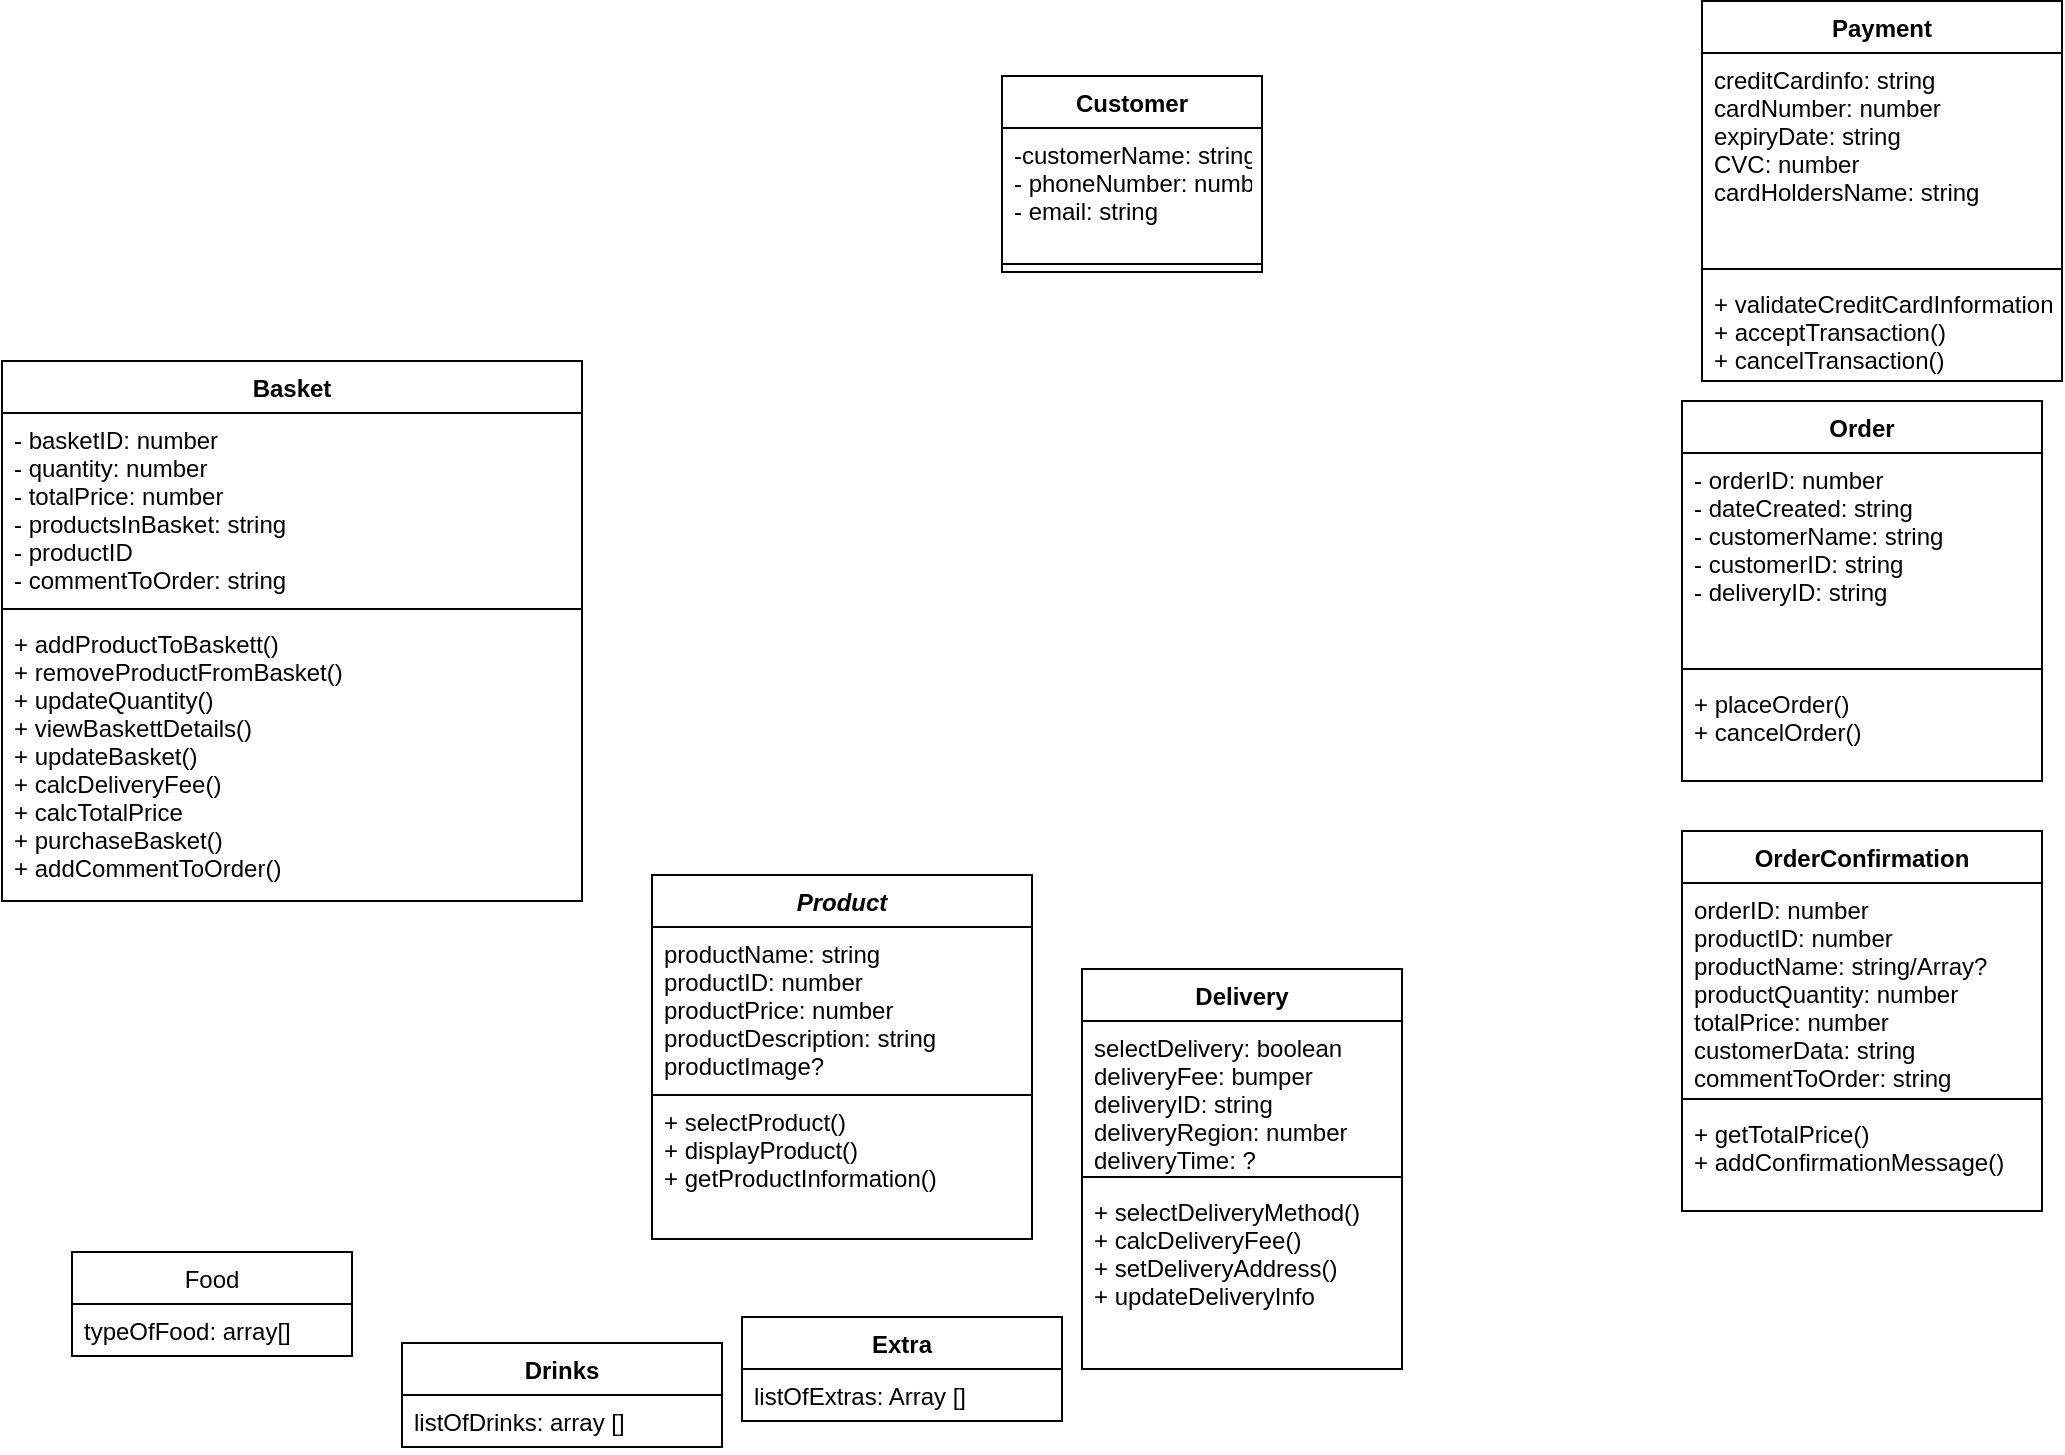 <mxfile version="11.3.1" type="github" pages="1"><diagram id="oubRnEXqWQR2wV0JlbcT" name="Page-1"><mxGraphModel dx="484" dy="726" grid="1" gridSize="10" guides="1" tooltips="1" connect="1" arrows="1" fold="1" page="1" pageScale="1" pageWidth="1169" pageHeight="827" math="0" shadow="0"><root><mxCell id="0"/><mxCell id="1" parent="0"/><mxCell id="WKTzoyoX9BQ7uApisoEN-1" value="Customer" style="swimlane;fontStyle=1;align=center;verticalAlign=top;childLayout=stackLayout;horizontal=1;startSize=26;horizontalStack=0;resizeParent=1;resizeParentMax=0;resizeLast=0;collapsible=1;marginBottom=0;" parent="1" vertex="1"><mxGeometry x="530" y="94" width="130" height="98" as="geometry"/></mxCell><mxCell id="WKTzoyoX9BQ7uApisoEN-2" value="-customerName: string&#xa;- phoneNumber: number&#xa;- email: string&#xa;" style="text;strokeColor=none;fillColor=none;align=left;verticalAlign=top;spacingLeft=4;spacingRight=4;overflow=hidden;rotatable=0;points=[[0,0.5],[1,0.5]];portConstraint=eastwest;" parent="WKTzoyoX9BQ7uApisoEN-1" vertex="1"><mxGeometry y="26" width="130" height="64" as="geometry"/></mxCell><mxCell id="WKTzoyoX9BQ7uApisoEN-3" value="" style="line;strokeWidth=1;fillColor=none;align=left;verticalAlign=middle;spacingTop=-1;spacingLeft=3;spacingRight=3;rotatable=0;labelPosition=right;points=[];portConstraint=eastwest;" parent="WKTzoyoX9BQ7uApisoEN-1" vertex="1"><mxGeometry y="90" width="130" height="8" as="geometry"/></mxCell><mxCell id="WKTzoyoX9BQ7uApisoEN-5" value="Product" style="swimlane;fontStyle=3;align=center;verticalAlign=top;childLayout=stackLayout;horizontal=1;startSize=26;horizontalStack=0;resizeParent=1;resizeParentMax=0;resizeLast=0;collapsible=1;marginBottom=0;" parent="1" vertex="1"><mxGeometry x="355" y="493.5" width="190" height="182" as="geometry"/></mxCell><mxCell id="WKTzoyoX9BQ7uApisoEN-8" value="productName: string &#xa;productID: number&#xa;productPrice: number&#xa;productDescription: string&#xa;productImage?" style="text;strokeColor=#000000;fillColor=none;align=left;verticalAlign=top;spacingLeft=4;spacingRight=4;overflow=hidden;rotatable=0;points=[[0,0.5],[1,0.5]];portConstraint=eastwest;" parent="WKTzoyoX9BQ7uApisoEN-5" vertex="1"><mxGeometry y="26" width="190" height="84" as="geometry"/></mxCell><mxCell id="WKTzoyoX9BQ7uApisoEN-6" value="+ selectProduct()&#xa;+ displayProduct()&#xa;+ getProductInformation()" style="text;strokeColor=none;fillColor=none;align=left;verticalAlign=top;spacingLeft=4;spacingRight=4;overflow=hidden;rotatable=0;points=[[0,0.5],[1,0.5]];portConstraint=eastwest;" parent="WKTzoyoX9BQ7uApisoEN-5" vertex="1"><mxGeometry y="110" width="190" height="72" as="geometry"/></mxCell><mxCell id="WKTzoyoX9BQ7uApisoEN-38" value="Basket" style="swimlane;fontStyle=1;align=center;verticalAlign=top;childLayout=stackLayout;horizontal=1;startSize=26;horizontalStack=0;resizeParent=1;resizeParentMax=0;resizeLast=0;collapsible=1;marginBottom=0;" parent="1" vertex="1"><mxGeometry x="30" y="236.5" width="290" height="270" as="geometry"/></mxCell><mxCell id="WKTzoyoX9BQ7uApisoEN-39" value="- basketID: number&#xa;- quantity: number&#xa;- totalPrice: number&#xa;- productsInBasket: string&#xa;- productID&#xa;- commentToOrder: string&#xa;&#xa;" style="text;strokeColor=none;fillColor=none;align=left;verticalAlign=top;spacingLeft=4;spacingRight=4;overflow=hidden;rotatable=0;points=[[0,0.5],[1,0.5]];portConstraint=eastwest;" parent="WKTzoyoX9BQ7uApisoEN-38" vertex="1"><mxGeometry y="26" width="290" height="94" as="geometry"/></mxCell><mxCell id="WKTzoyoX9BQ7uApisoEN-40" value="" style="line;strokeWidth=1;fillColor=none;align=left;verticalAlign=middle;spacingTop=-1;spacingLeft=3;spacingRight=3;rotatable=0;labelPosition=right;points=[];portConstraint=eastwest;" parent="WKTzoyoX9BQ7uApisoEN-38" vertex="1"><mxGeometry y="120" width="290" height="8" as="geometry"/></mxCell><mxCell id="WKTzoyoX9BQ7uApisoEN-41" value="+ addProductToBaskett()&#xa;+ removeProductFromBasket()&#xa;+ updateQuantity()&#xa;+ viewBaskettDetails()&#xa;+ updateBasket()&#xa;+ calcDeliveryFee()&#xa;+ calcTotalPrice&#xa;+ purchaseBasket()&#xa;+ addCommentToOrder()&#xa;" style="text;strokeColor=none;fillColor=none;align=left;verticalAlign=top;spacingLeft=4;spacingRight=4;overflow=hidden;rotatable=0;points=[[0,0.5],[1,0.5]];portConstraint=eastwest;" parent="WKTzoyoX9BQ7uApisoEN-38" vertex="1"><mxGeometry y="128" width="290" height="142" as="geometry"/></mxCell><mxCell id="WKTzoyoX9BQ7uApisoEN-42" value="Payment" style="swimlane;fontStyle=1;align=center;verticalAlign=top;childLayout=stackLayout;horizontal=1;startSize=26;horizontalStack=0;resizeParent=1;resizeParentMax=0;resizeLast=0;collapsible=1;marginBottom=0;strokeColor=#000000;" parent="1" vertex="1"><mxGeometry x="880" y="56.5" width="180" height="190" as="geometry"/></mxCell><mxCell id="WKTzoyoX9BQ7uApisoEN-43" value="creditCardinfo: string&#xa;cardNumber: number&#xa;expiryDate: string&#xa;CVC: number&#xa;cardHoldersName: string" style="text;strokeColor=none;fillColor=none;align=left;verticalAlign=top;spacingLeft=4;spacingRight=4;overflow=hidden;rotatable=0;points=[[0,0.5],[1,0.5]];portConstraint=eastwest;" parent="WKTzoyoX9BQ7uApisoEN-42" vertex="1"><mxGeometry y="26" width="180" height="104" as="geometry"/></mxCell><mxCell id="WKTzoyoX9BQ7uApisoEN-44" value="" style="line;strokeWidth=1;fillColor=none;align=left;verticalAlign=middle;spacingTop=-1;spacingLeft=3;spacingRight=3;rotatable=0;labelPosition=right;points=[];portConstraint=eastwest;" parent="WKTzoyoX9BQ7uApisoEN-42" vertex="1"><mxGeometry y="130" width="180" height="8" as="geometry"/></mxCell><mxCell id="WKTzoyoX9BQ7uApisoEN-45" value="+ validateCreditCardInformation()&#xa;+ acceptTransaction()&#xa;+ cancelTransaction()" style="text;strokeColor=none;fillColor=none;align=left;verticalAlign=top;spacingLeft=4;spacingRight=4;overflow=hidden;rotatable=0;points=[[0,0.5],[1,0.5]];portConstraint=eastwest;" parent="WKTzoyoX9BQ7uApisoEN-42" vertex="1"><mxGeometry y="138" width="180" height="52" as="geometry"/></mxCell><mxCell id="_W1IMvBsjATDuYvXSzq6-1" value="Drinks" style="swimlane;fontStyle=1;align=center;verticalAlign=top;childLayout=stackLayout;horizontal=1;startSize=26;horizontalStack=0;resizeParent=1;resizeParentMax=0;resizeLast=0;collapsible=1;marginBottom=0;" parent="1" vertex="1"><mxGeometry x="230" y="727.5" width="160" height="52" as="geometry"/></mxCell><mxCell id="_W1IMvBsjATDuYvXSzq6-2" value="listOfDrinks: array []" style="text;strokeColor=none;fillColor=none;align=left;verticalAlign=top;spacingLeft=4;spacingRight=4;overflow=hidden;rotatable=0;points=[[0,0.5],[1,0.5]];portConstraint=eastwest;" parent="_W1IMvBsjATDuYvXSzq6-1" vertex="1"><mxGeometry y="26" width="160" height="26" as="geometry"/></mxCell><mxCell id="_W1IMvBsjATDuYvXSzq6-14" value="Extra" style="swimlane;fontStyle=1;align=center;verticalAlign=top;childLayout=stackLayout;horizontal=1;startSize=26;horizontalStack=0;resizeParent=1;resizeParentMax=0;resizeLast=0;collapsible=1;marginBottom=0;" parent="1" vertex="1"><mxGeometry x="400" y="714.5" width="160" height="52" as="geometry"/></mxCell><mxCell id="_W1IMvBsjATDuYvXSzq6-15" value="listOfExtras: Array []" style="text;strokeColor=none;fillColor=none;align=left;verticalAlign=top;spacingLeft=4;spacingRight=4;overflow=hidden;rotatable=0;points=[[0,0.5],[1,0.5]];portConstraint=eastwest;" parent="_W1IMvBsjATDuYvXSzq6-14" vertex="1"><mxGeometry y="26" width="160" height="26" as="geometry"/></mxCell><mxCell id="_W1IMvBsjATDuYvXSzq6-18" value="Delivery" style="swimlane;fontStyle=1;align=center;verticalAlign=top;childLayout=stackLayout;horizontal=1;startSize=26;horizontalStack=0;resizeParent=1;resizeParentMax=0;resizeLast=0;collapsible=1;marginBottom=0;" parent="1" vertex="1"><mxGeometry x="570" y="540.5" width="160" height="200" as="geometry"/></mxCell><mxCell id="_W1IMvBsjATDuYvXSzq6-19" value="selectDelivery: boolean&#xa;deliveryFee: bumper&#xa;deliveryID: string&#xa;deliveryRegion: number&#xa;deliveryTime: ?" style="text;strokeColor=none;fillColor=none;align=left;verticalAlign=top;spacingLeft=4;spacingRight=4;overflow=hidden;rotatable=0;points=[[0,0.5],[1,0.5]];portConstraint=eastwest;" parent="_W1IMvBsjATDuYvXSzq6-18" vertex="1"><mxGeometry y="26" width="160" height="74" as="geometry"/></mxCell><mxCell id="_W1IMvBsjATDuYvXSzq6-20" value="" style="line;strokeWidth=1;fillColor=none;align=left;verticalAlign=middle;spacingTop=-1;spacingLeft=3;spacingRight=3;rotatable=0;labelPosition=right;points=[];portConstraint=eastwest;" parent="_W1IMvBsjATDuYvXSzq6-18" vertex="1"><mxGeometry y="100" width="160" height="8" as="geometry"/></mxCell><mxCell id="_W1IMvBsjATDuYvXSzq6-21" value="+ selectDeliveryMethod()&#xa;+ calcDeliveryFee()&#xa;+ setDeliveryAddress()&#xa;+ updateDeliveryInfo" style="text;strokeColor=none;fillColor=none;align=left;verticalAlign=top;spacingLeft=4;spacingRight=4;overflow=hidden;rotatable=0;points=[[0,0.5],[1,0.5]];portConstraint=eastwest;" parent="_W1IMvBsjATDuYvXSzq6-18" vertex="1"><mxGeometry y="108" width="160" height="92" as="geometry"/></mxCell><mxCell id="_W1IMvBsjATDuYvXSzq6-79" value="Food" style="swimlane;fontStyle=0;childLayout=stackLayout;horizontal=1;startSize=26;fillColor=none;horizontalStack=0;resizeParent=1;resizeParentMax=0;resizeLast=0;collapsible=1;marginBottom=0;" parent="1" vertex="1"><mxGeometry x="65" y="682" width="140" height="52" as="geometry"/></mxCell><mxCell id="_W1IMvBsjATDuYvXSzq6-80" value="typeOfFood: array[]" style="text;strokeColor=none;fillColor=none;align=left;verticalAlign=top;spacingLeft=4;spacingRight=4;overflow=hidden;rotatable=0;points=[[0,0.5],[1,0.5]];portConstraint=eastwest;" parent="_W1IMvBsjATDuYvXSzq6-79" vertex="1"><mxGeometry y="26" width="140" height="26" as="geometry"/></mxCell><mxCell id="QPRbfnBizexgPWACVOTy-3" value="Order" style="swimlane;fontStyle=1;align=center;verticalAlign=top;childLayout=stackLayout;horizontal=1;startSize=26;horizontalStack=0;resizeParent=1;resizeParentMax=0;resizeLast=0;collapsible=1;marginBottom=0;strokeColor=#000000;" vertex="1" parent="1"><mxGeometry x="870" y="256.5" width="180" height="190" as="geometry"/></mxCell><mxCell id="QPRbfnBizexgPWACVOTy-4" value="- orderID: number&#xa;- dateCreated: string&#xa;- customerName: string&#xa;- customerID: string&#xa;- deliveryID: string" style="text;strokeColor=none;fillColor=none;align=left;verticalAlign=top;spacingLeft=4;spacingRight=4;overflow=hidden;rotatable=0;points=[[0,0.5],[1,0.5]];portConstraint=eastwest;" vertex="1" parent="QPRbfnBizexgPWACVOTy-3"><mxGeometry y="26" width="180" height="104" as="geometry"/></mxCell><mxCell id="QPRbfnBizexgPWACVOTy-5" value="" style="line;strokeWidth=1;fillColor=none;align=left;verticalAlign=middle;spacingTop=-1;spacingLeft=3;spacingRight=3;rotatable=0;labelPosition=right;points=[];portConstraint=eastwest;" vertex="1" parent="QPRbfnBizexgPWACVOTy-3"><mxGeometry y="130" width="180" height="8" as="geometry"/></mxCell><mxCell id="QPRbfnBizexgPWACVOTy-6" value="+ placeOrder()&#xa;+ cancelOrder()" style="text;strokeColor=none;fillColor=none;align=left;verticalAlign=top;spacingLeft=4;spacingRight=4;overflow=hidden;rotatable=0;points=[[0,0.5],[1,0.5]];portConstraint=eastwest;" vertex="1" parent="QPRbfnBizexgPWACVOTy-3"><mxGeometry y="138" width="180" height="52" as="geometry"/></mxCell><mxCell id="QPRbfnBizexgPWACVOTy-7" value="OrderConfirmation" style="swimlane;fontStyle=1;align=center;verticalAlign=top;childLayout=stackLayout;horizontal=1;startSize=26;horizontalStack=0;resizeParent=1;resizeParentMax=0;resizeLast=0;collapsible=1;marginBottom=0;strokeColor=#000000;" vertex="1" parent="1"><mxGeometry x="870" y="471.5" width="180" height="190" as="geometry"/></mxCell><mxCell id="QPRbfnBizexgPWACVOTy-8" value="orderID: number&#xa;productID: number&#xa;productName: string/Array?&#xa;productQuantity: number&#xa;totalPrice: number&#xa;customerData: string&#xa;commentToOrder: string" style="text;strokeColor=none;fillColor=none;align=left;verticalAlign=top;spacingLeft=4;spacingRight=4;overflow=hidden;rotatable=0;points=[[0,0.5],[1,0.5]];portConstraint=eastwest;" vertex="1" parent="QPRbfnBizexgPWACVOTy-7"><mxGeometry y="26" width="180" height="104" as="geometry"/></mxCell><mxCell id="QPRbfnBizexgPWACVOTy-9" value="" style="line;strokeWidth=1;fillColor=none;align=left;verticalAlign=middle;spacingTop=-1;spacingLeft=3;spacingRight=3;rotatable=0;labelPosition=right;points=[];portConstraint=eastwest;" vertex="1" parent="QPRbfnBizexgPWACVOTy-7"><mxGeometry y="130" width="180" height="8" as="geometry"/></mxCell><mxCell id="QPRbfnBizexgPWACVOTy-10" value="+ getTotalPrice()&#xa;+ addConfirmationMessage()" style="text;strokeColor=none;fillColor=none;align=left;verticalAlign=top;spacingLeft=4;spacingRight=4;overflow=hidden;rotatable=0;points=[[0,0.5],[1,0.5]];portConstraint=eastwest;" vertex="1" parent="QPRbfnBizexgPWACVOTy-7"><mxGeometry y="138" width="180" height="52" as="geometry"/></mxCell></root></mxGraphModel></diagram></mxfile>